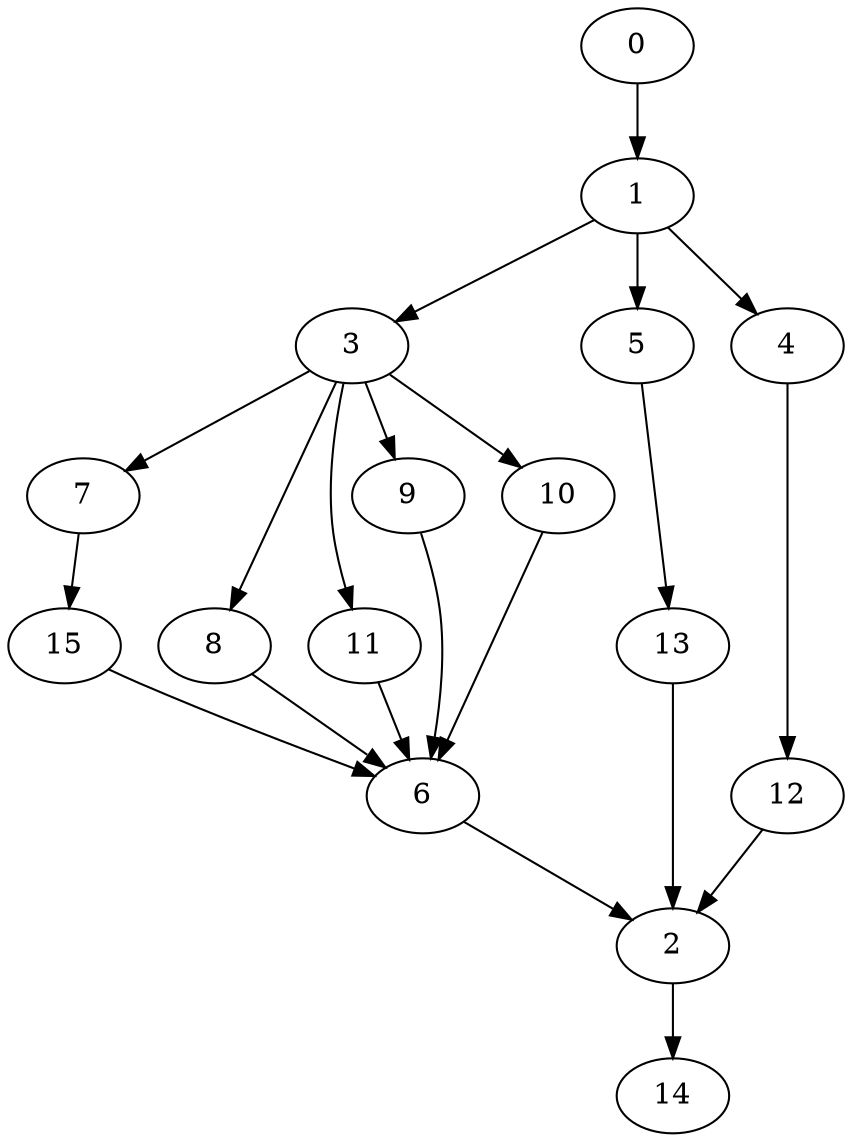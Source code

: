 digraph "SeriesParallel-MaxBf-5_Nodes_16_CCR_1.00_WeightType_Random#5" {
	graph ["Duplicate states"=0,
		GraphType=S_P,
		"Max states in OPEN"=0,
		Modes="120000ms; topo-ordered tasks, ; Pruning: task equivalence, fixed order ready list, ; F-value: ; Optimisation: best schedule length (\
SL) optimisation on equal, ",
		NumberOfTasks=16,
		"Pruned using list schedule length"=604761,
		"States removed from OPEN"=0,
		TargetSystem="Homogeneous-2",
		"Time to schedule (ms)"=1319,
		"Total idle time"=22,
		"Total schedule length"=87,
		"Total sequential time"=137,
		"Total states created"=1455055
	];
	0	["Finish time"=6,
		Processor=0,
		"Start time"=0,
		Weight=6];
	1	["Finish time"=12,
		Processor=0,
		"Start time"=6,
		Weight=6];
	0 -> 1	[Weight=9];
	3	["Finish time"=25,
		Processor=0,
		"Start time"=12,
		Weight=13];
	1 -> 3	[Weight=6];
	5	["Finish time"=30,
		Processor=1,
		"Start time"=20,
		Weight=10];
	1 -> 5	[Weight=8];
	4	["Finish time"=65,
		Processor=1,
		"Start time"=60,
		Weight=5];
	1 -> 4	[Weight=6];
	7	["Finish time"=49,
		Processor=0,
		"Start time"=39,
		Weight=10];
	3 -> 7	[Weight=3];
	8	["Finish time"=52,
		Processor=1,
		"Start time"=36,
		Weight=16];
	3 -> 8	[Weight=5];
	11	["Finish time"=39,
		Processor=0,
		"Start time"=25,
		Weight=14];
	3 -> 11	[Weight=6];
	9	["Finish time"=36,
		Processor=1,
		"Start time"=31,
		Weight=5];
	3 -> 9	[Weight=6];
	10	["Finish time"=55,
		Processor=1,
		"Start time"=52,
		Weight=3];
	3 -> 10	[Weight=9];
	15	["Finish time"=59,
		Processor=0,
		"Start time"=49,
		Weight=10];
	7 -> 15	[Weight=4];
	6	["Finish time"=72,
		Processor=0,
		"Start time"=59,
		Weight=13];
	8 -> 6	[Weight=7];
	11 -> 6	[Weight=4];
	13	["Finish time"=60,
		Processor=1,
		"Start time"=55,
		Weight=5];
	5 -> 13	[Weight=10];
	15 -> 6	[Weight=6];
	9 -> 6	[Weight=9];
	12	["Finish time"=76,
		Processor=1,
		"Start time"=65,
		Weight=11];
	4 -> 12	[Weight=2];
	10 -> 6	[Weight=4];
	2	["Finish time"=82,
		Processor=1,
		"Start time"=77,
		Weight=5];
	12 -> 2	[Weight=9];
	6 -> 2	[Weight=5];
	13 -> 2	[Weight=9];
	14	["Finish time"=87,
		Processor=1,
		"Start time"=82,
		Weight=5];
	2 -> 14	[Weight=9];
}
